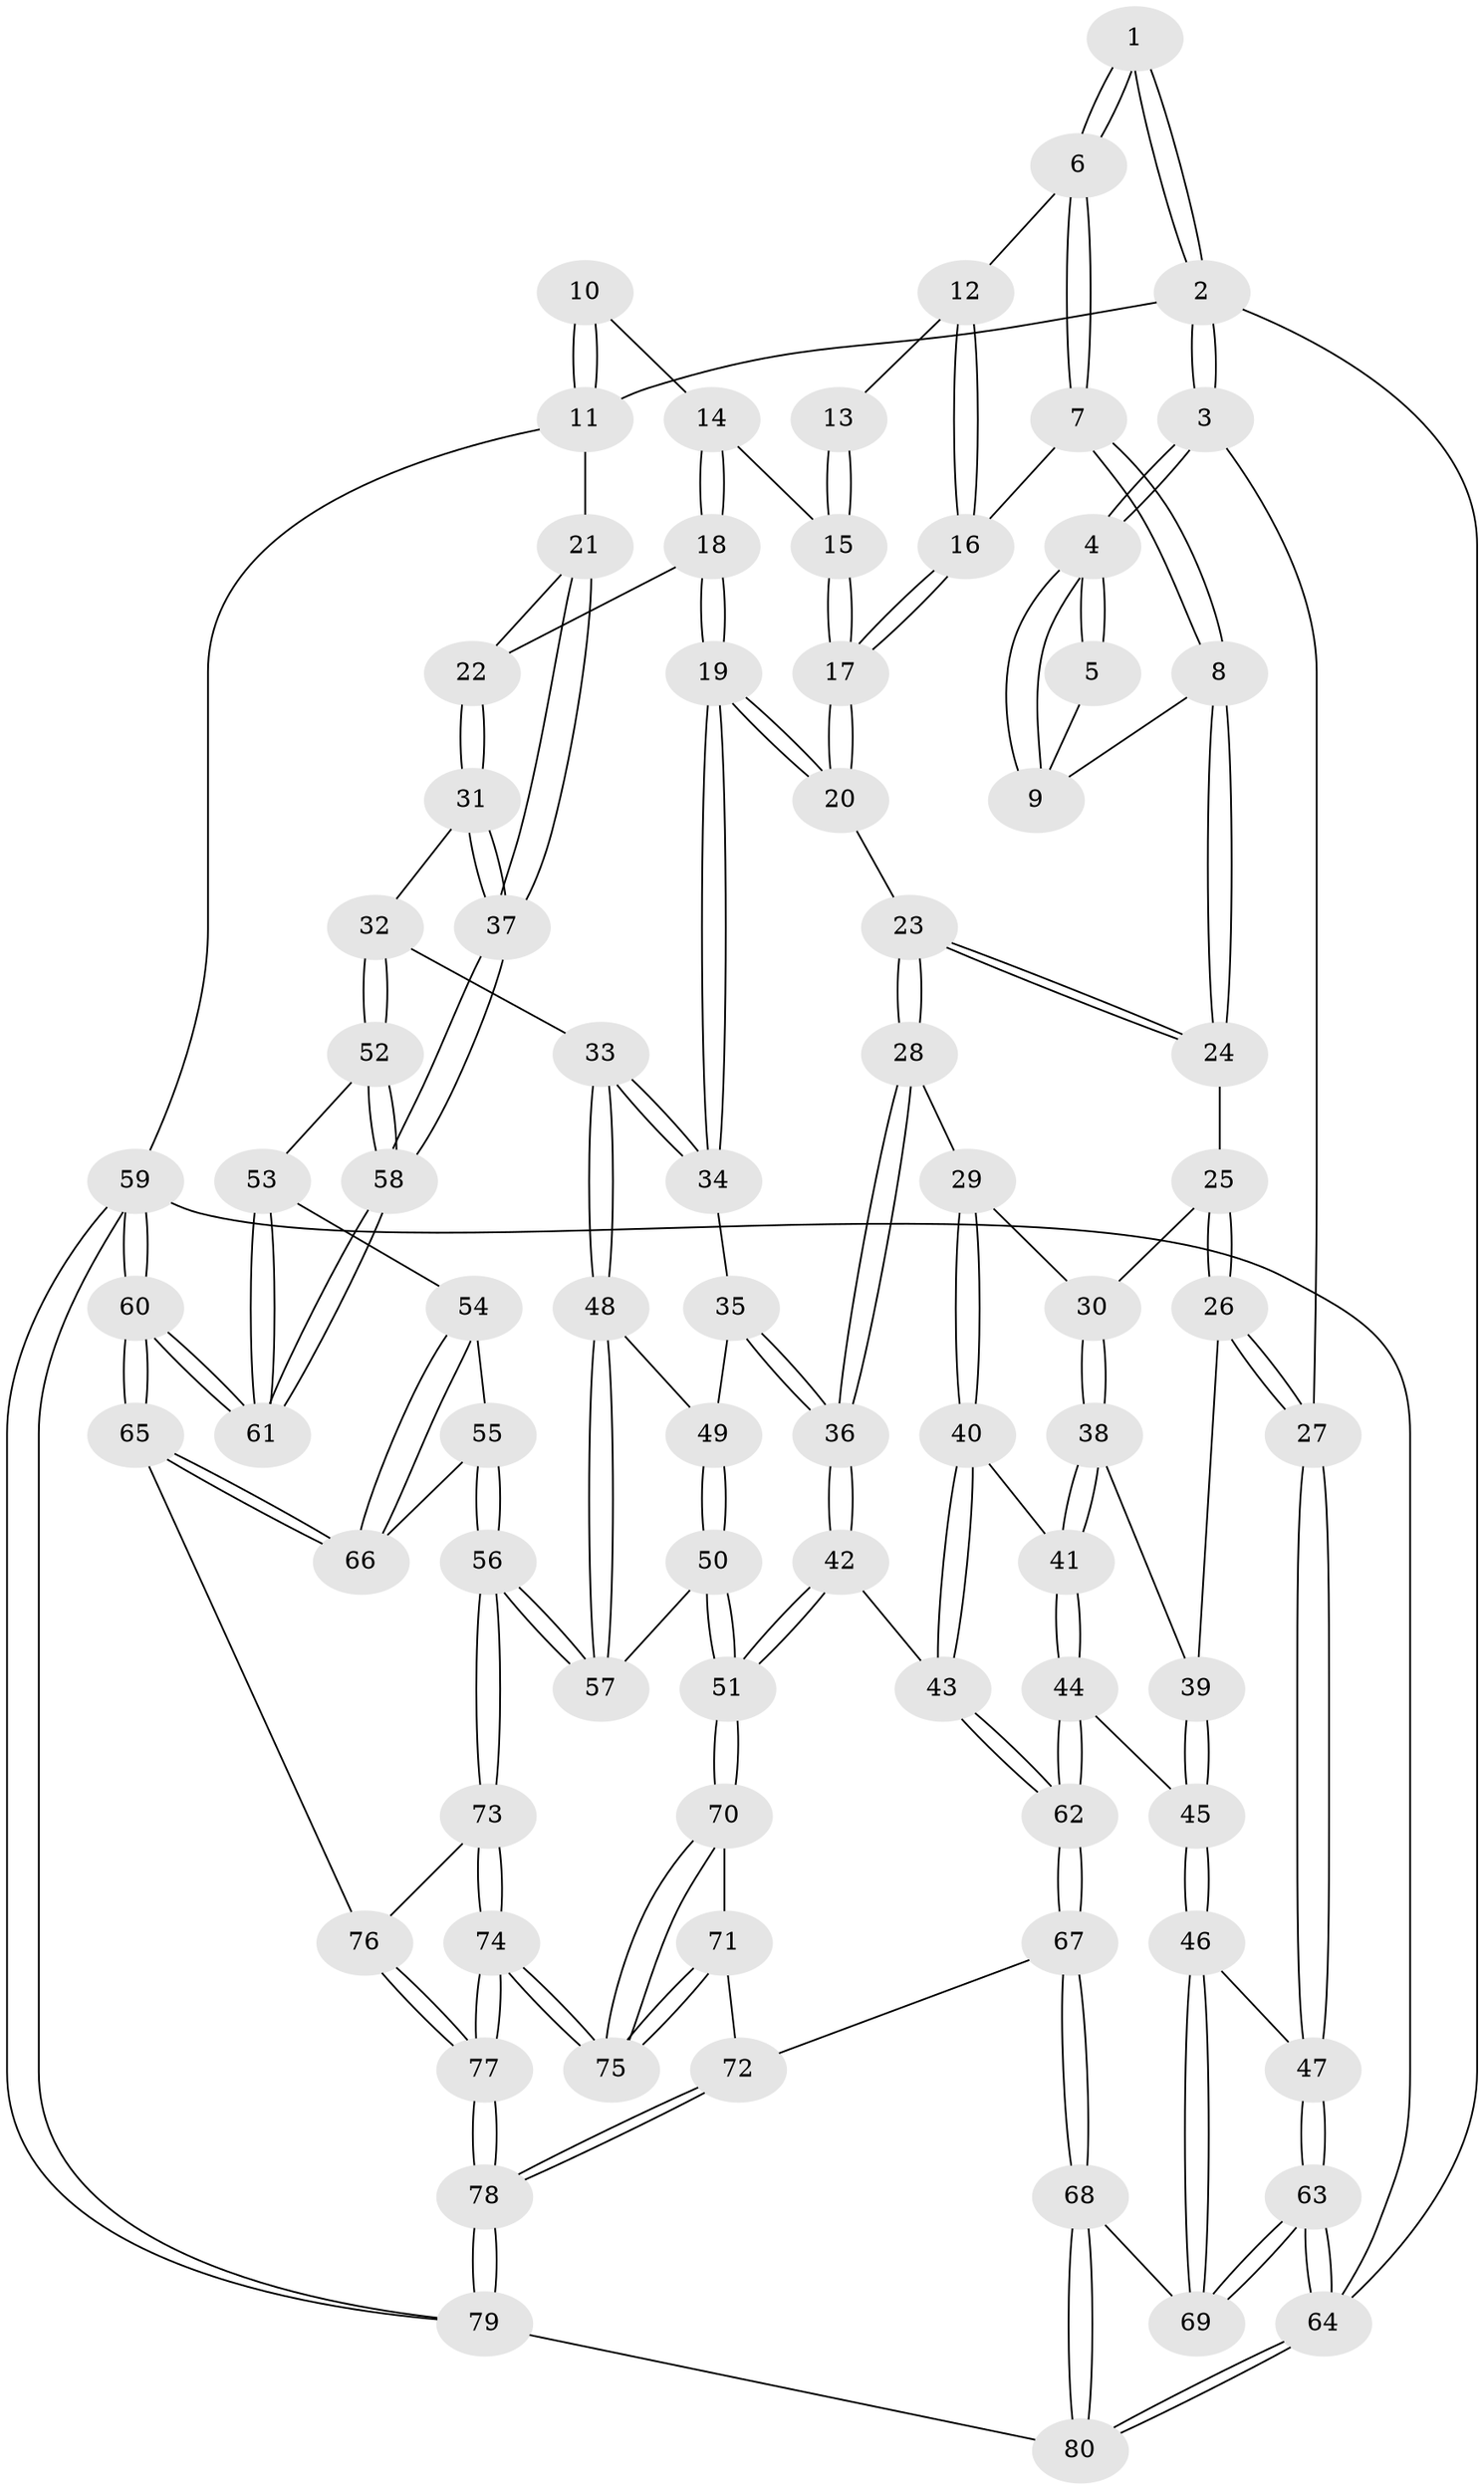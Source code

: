 // Generated by graph-tools (version 1.1) at 2025/27/03/15/25 16:27:56]
// undirected, 80 vertices, 197 edges
graph export_dot {
graph [start="1"]
  node [color=gray90,style=filled];
  1 [pos="+0.16135466518017402+0"];
  2 [pos="+0+0"];
  3 [pos="+0+0.27143780798490846"];
  4 [pos="+0.001035958714607307+0.16055700290870922"];
  5 [pos="+0.12701213943191633+0"];
  6 [pos="+0.324251669048407+0"];
  7 [pos="+0.2489199977266397+0.10888353084572566"];
  8 [pos="+0.23642789252866867+0.1266688419181862"];
  9 [pos="+0.1581766200109051+0.10785407933417548"];
  10 [pos="+0.7140303593069531+0"];
  11 [pos="+1+0"];
  12 [pos="+0.4209691880193247+0"];
  13 [pos="+0.4664331735074646+0"];
  14 [pos="+0.7138460646455833+0.07418782900454396"];
  15 [pos="+0.6294356847381403+0.09678710910228167"];
  16 [pos="+0.4594816923210877+0.1024904923928745"];
  17 [pos="+0.4943176277255238+0.1795379743060969"];
  18 [pos="+0.770777945635978+0.13175355921915563"];
  19 [pos="+0.618364455125399+0.30734802566044894"];
  20 [pos="+0.49411774763739874+0.18127299440556696"];
  21 [pos="+1+0"];
  22 [pos="+0.8689280409035369+0.1631114074768034"];
  23 [pos="+0.43487121059956413+0.22559894111970544"];
  24 [pos="+0.24393907790446792+0.15860983131955064"];
  25 [pos="+0.2345082629320319+0.19145725578186804"];
  26 [pos="+0.028139877260430907+0.31732132178575684"];
  27 [pos="+0+0.2901056354412181"];
  28 [pos="+0.36499455356325+0.34140082501010754"];
  29 [pos="+0.29758048916223895+0.3561170975773243"];
  30 [pos="+0.29037103224704924+0.3552610210798061"];
  31 [pos="+0.8322927216894306+0.40771672746472337"];
  32 [pos="+0.823054823460398+0.4168107326082993"];
  33 [pos="+0.7948868522094951+0.4198459674437997"];
  34 [pos="+0.6271119655754065+0.3331851005165681"];
  35 [pos="+0.549642692340921+0.41604836236509446"];
  36 [pos="+0.47593075412564256+0.45660228664058494"];
  37 [pos="+1+0.3726055351223183"];
  38 [pos="+0.24519496611899563+0.37202537206062897"];
  39 [pos="+0.12520915559362952+0.3592989679331178"];
  40 [pos="+0.32919870058268963+0.5265262084864686"];
  41 [pos="+0.21866885571632855+0.5396590885472765"];
  42 [pos="+0.4548282993656815+0.5639458001456069"];
  43 [pos="+0.40781937594436635+0.5713304838026069"];
  44 [pos="+0.1770529457876824+0.5783347481044103"];
  45 [pos="+0.16513924338105662+0.5801933299554276"];
  46 [pos="+0.13143976286758466+0.5968713790073491"];
  47 [pos="+0+0.5024705484059757"];
  48 [pos="+0.7019040656359994+0.53449977839029"];
  49 [pos="+0.6121270522527831+0.4995813956018316"];
  50 [pos="+0.5121749245860243+0.6085855865320887"];
  51 [pos="+0.5019137689357969+0.6129014308584031"];
  52 [pos="+0.8274856773038652+0.42674630508250405"];
  53 [pos="+0.8661774503542043+0.5736172795961963"];
  54 [pos="+0.84715734579992+0.614343050740962"];
  55 [pos="+0.732513657655194+0.6844376764137492"];
  56 [pos="+0.7242713403175708+0.6873643314783101"];
  57 [pos="+0.6923464928318347+0.5613688948161396"];
  58 [pos="+1+0.713578480479954"];
  59 [pos="+1+1"];
  60 [pos="+1+1"];
  61 [pos="+1+0.7308134685883896"];
  62 [pos="+0.30452713425312566+0.6737795290361189"];
  63 [pos="+0+0.753846003182032"];
  64 [pos="+0+1"];
  65 [pos="+1+0.8414356684266675"];
  66 [pos="+0.8941525670402246+0.7206851189570483"];
  67 [pos="+0.30366427327625634+0.7973813477854512"];
  68 [pos="+0.22804425307807819+0.8877034250000747"];
  69 [pos="+0.1303474622380327+0.7975557874670952"];
  70 [pos="+0.508405974454166+0.6394814063472731"];
  71 [pos="+0.40329369757970895+0.775184986627436"];
  72 [pos="+0.39987067211831034+0.7788600208896314"];
  73 [pos="+0.7216208134360672+0.6926433410775406"];
  74 [pos="+0.630174444494023+0.7689159293636715"];
  75 [pos="+0.623019072640927+0.7621274399753212"];
  76 [pos="+0.8540716938523096+0.8109174675403595"];
  77 [pos="+0.6241703616535429+0.885228682383971"];
  78 [pos="+0.6099056661126232+0.9290589950631728"];
  79 [pos="+0.6054502742043765+1"];
  80 [pos="+0.2426351668733207+1"];
  1 -- 2;
  1 -- 2;
  1 -- 6;
  1 -- 6;
  2 -- 3;
  2 -- 3;
  2 -- 11;
  2 -- 64;
  3 -- 4;
  3 -- 4;
  3 -- 27;
  4 -- 5;
  4 -- 5;
  4 -- 9;
  4 -- 9;
  5 -- 9;
  6 -- 7;
  6 -- 7;
  6 -- 12;
  7 -- 8;
  7 -- 8;
  7 -- 16;
  8 -- 9;
  8 -- 24;
  8 -- 24;
  10 -- 11;
  10 -- 11;
  10 -- 14;
  11 -- 21;
  11 -- 59;
  12 -- 13;
  12 -- 16;
  12 -- 16;
  13 -- 15;
  13 -- 15;
  14 -- 15;
  14 -- 18;
  14 -- 18;
  15 -- 17;
  15 -- 17;
  16 -- 17;
  16 -- 17;
  17 -- 20;
  17 -- 20;
  18 -- 19;
  18 -- 19;
  18 -- 22;
  19 -- 20;
  19 -- 20;
  19 -- 34;
  19 -- 34;
  20 -- 23;
  21 -- 22;
  21 -- 37;
  21 -- 37;
  22 -- 31;
  22 -- 31;
  23 -- 24;
  23 -- 24;
  23 -- 28;
  23 -- 28;
  24 -- 25;
  25 -- 26;
  25 -- 26;
  25 -- 30;
  26 -- 27;
  26 -- 27;
  26 -- 39;
  27 -- 47;
  27 -- 47;
  28 -- 29;
  28 -- 36;
  28 -- 36;
  29 -- 30;
  29 -- 40;
  29 -- 40;
  30 -- 38;
  30 -- 38;
  31 -- 32;
  31 -- 37;
  31 -- 37;
  32 -- 33;
  32 -- 52;
  32 -- 52;
  33 -- 34;
  33 -- 34;
  33 -- 48;
  33 -- 48;
  34 -- 35;
  35 -- 36;
  35 -- 36;
  35 -- 49;
  36 -- 42;
  36 -- 42;
  37 -- 58;
  37 -- 58;
  38 -- 39;
  38 -- 41;
  38 -- 41;
  39 -- 45;
  39 -- 45;
  40 -- 41;
  40 -- 43;
  40 -- 43;
  41 -- 44;
  41 -- 44;
  42 -- 43;
  42 -- 51;
  42 -- 51;
  43 -- 62;
  43 -- 62;
  44 -- 45;
  44 -- 62;
  44 -- 62;
  45 -- 46;
  45 -- 46;
  46 -- 47;
  46 -- 69;
  46 -- 69;
  47 -- 63;
  47 -- 63;
  48 -- 49;
  48 -- 57;
  48 -- 57;
  49 -- 50;
  49 -- 50;
  50 -- 51;
  50 -- 51;
  50 -- 57;
  51 -- 70;
  51 -- 70;
  52 -- 53;
  52 -- 58;
  52 -- 58;
  53 -- 54;
  53 -- 61;
  53 -- 61;
  54 -- 55;
  54 -- 66;
  54 -- 66;
  55 -- 56;
  55 -- 56;
  55 -- 66;
  56 -- 57;
  56 -- 57;
  56 -- 73;
  56 -- 73;
  58 -- 61;
  58 -- 61;
  59 -- 60;
  59 -- 60;
  59 -- 79;
  59 -- 79;
  59 -- 64;
  60 -- 61;
  60 -- 61;
  60 -- 65;
  60 -- 65;
  62 -- 67;
  62 -- 67;
  63 -- 64;
  63 -- 64;
  63 -- 69;
  63 -- 69;
  64 -- 80;
  64 -- 80;
  65 -- 66;
  65 -- 66;
  65 -- 76;
  67 -- 68;
  67 -- 68;
  67 -- 72;
  68 -- 69;
  68 -- 80;
  68 -- 80;
  70 -- 71;
  70 -- 75;
  70 -- 75;
  71 -- 72;
  71 -- 75;
  71 -- 75;
  72 -- 78;
  72 -- 78;
  73 -- 74;
  73 -- 74;
  73 -- 76;
  74 -- 75;
  74 -- 75;
  74 -- 77;
  74 -- 77;
  76 -- 77;
  76 -- 77;
  77 -- 78;
  77 -- 78;
  78 -- 79;
  78 -- 79;
  79 -- 80;
}
